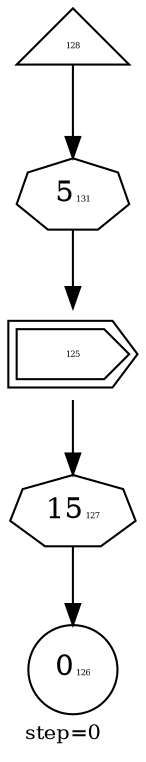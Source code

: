 digraph {
  graph  [labelloc=bottom,labeljust=left,fontsize="10",label="step=0"];
  "125" [shape=cds,peripheries="2",label=<<FONT POINT-SIZE='4'>125</FONT>>,labelfontcolor=black,color=black];
  "126" [shape=circle,peripheries="1",label=<0<FONT POINT-SIZE='4'>126</FONT>>,labelfontcolor=black,color=black];
  "128" [shape=triangle,peripheries="1",label=<<FONT POINT-SIZE='4'>128</FONT>>,labelfontcolor=black,color=black];
  "127" [label=<15<FONT POINT-SIZE='4'>127</FONT>>,peripheries="1",color=black,shape=septagon];
  "125" -> "127" [color=black];
  "127" -> "126" [color=black];
  "131" [label=<5<FONT POINT-SIZE='4'>131</FONT>>,peripheries="1",color=black,shape=septagon];
  "128" -> "131" [color=black];
  "131" -> "125" [color=black];
}